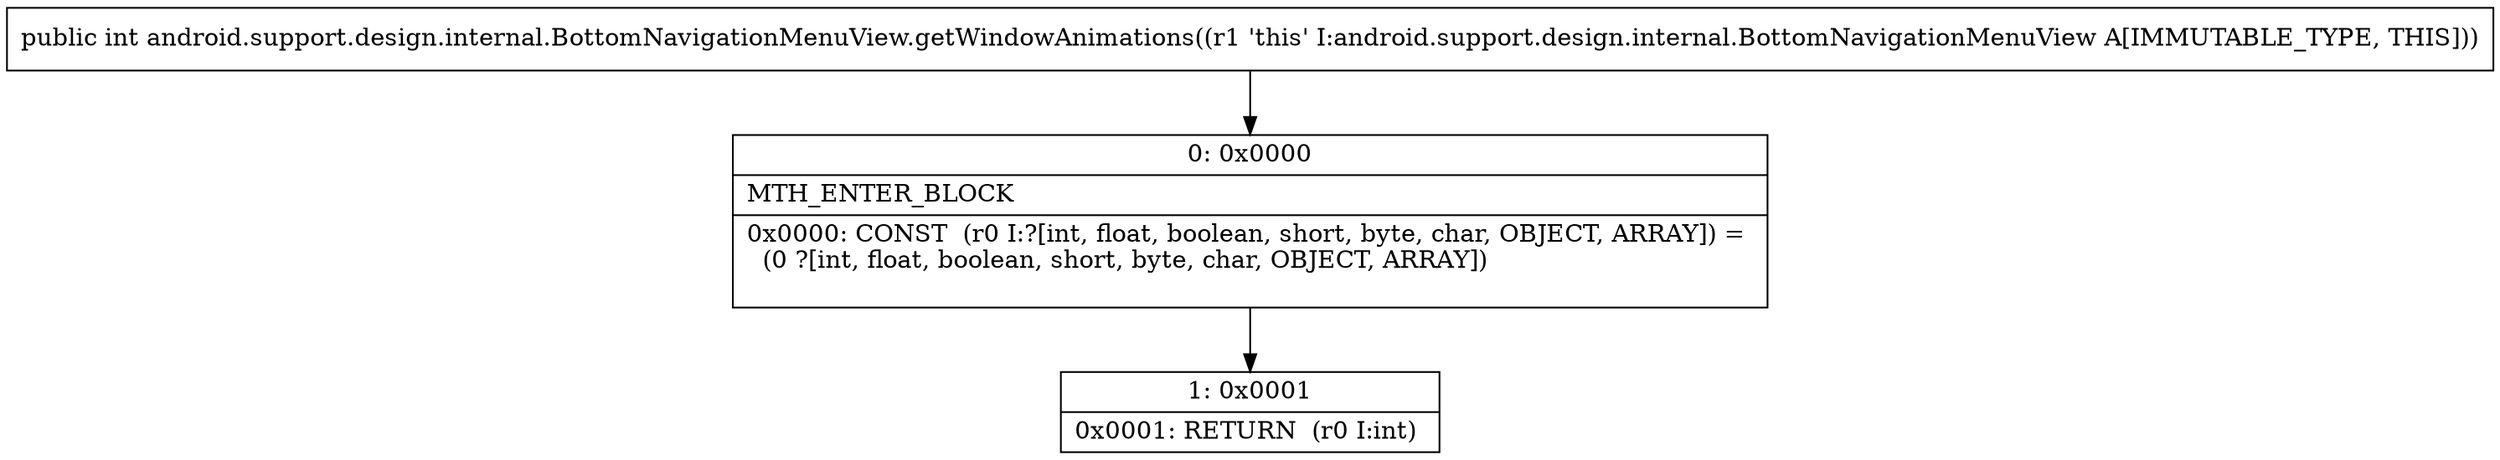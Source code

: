 digraph "CFG forandroid.support.design.internal.BottomNavigationMenuView.getWindowAnimations()I" {
Node_0 [shape=record,label="{0\:\ 0x0000|MTH_ENTER_BLOCK\l|0x0000: CONST  (r0 I:?[int, float, boolean, short, byte, char, OBJECT, ARRAY]) = \l  (0 ?[int, float, boolean, short, byte, char, OBJECT, ARRAY])\l \l}"];
Node_1 [shape=record,label="{1\:\ 0x0001|0x0001: RETURN  (r0 I:int) \l}"];
MethodNode[shape=record,label="{public int android.support.design.internal.BottomNavigationMenuView.getWindowAnimations((r1 'this' I:android.support.design.internal.BottomNavigationMenuView A[IMMUTABLE_TYPE, THIS])) }"];
MethodNode -> Node_0;
Node_0 -> Node_1;
}


